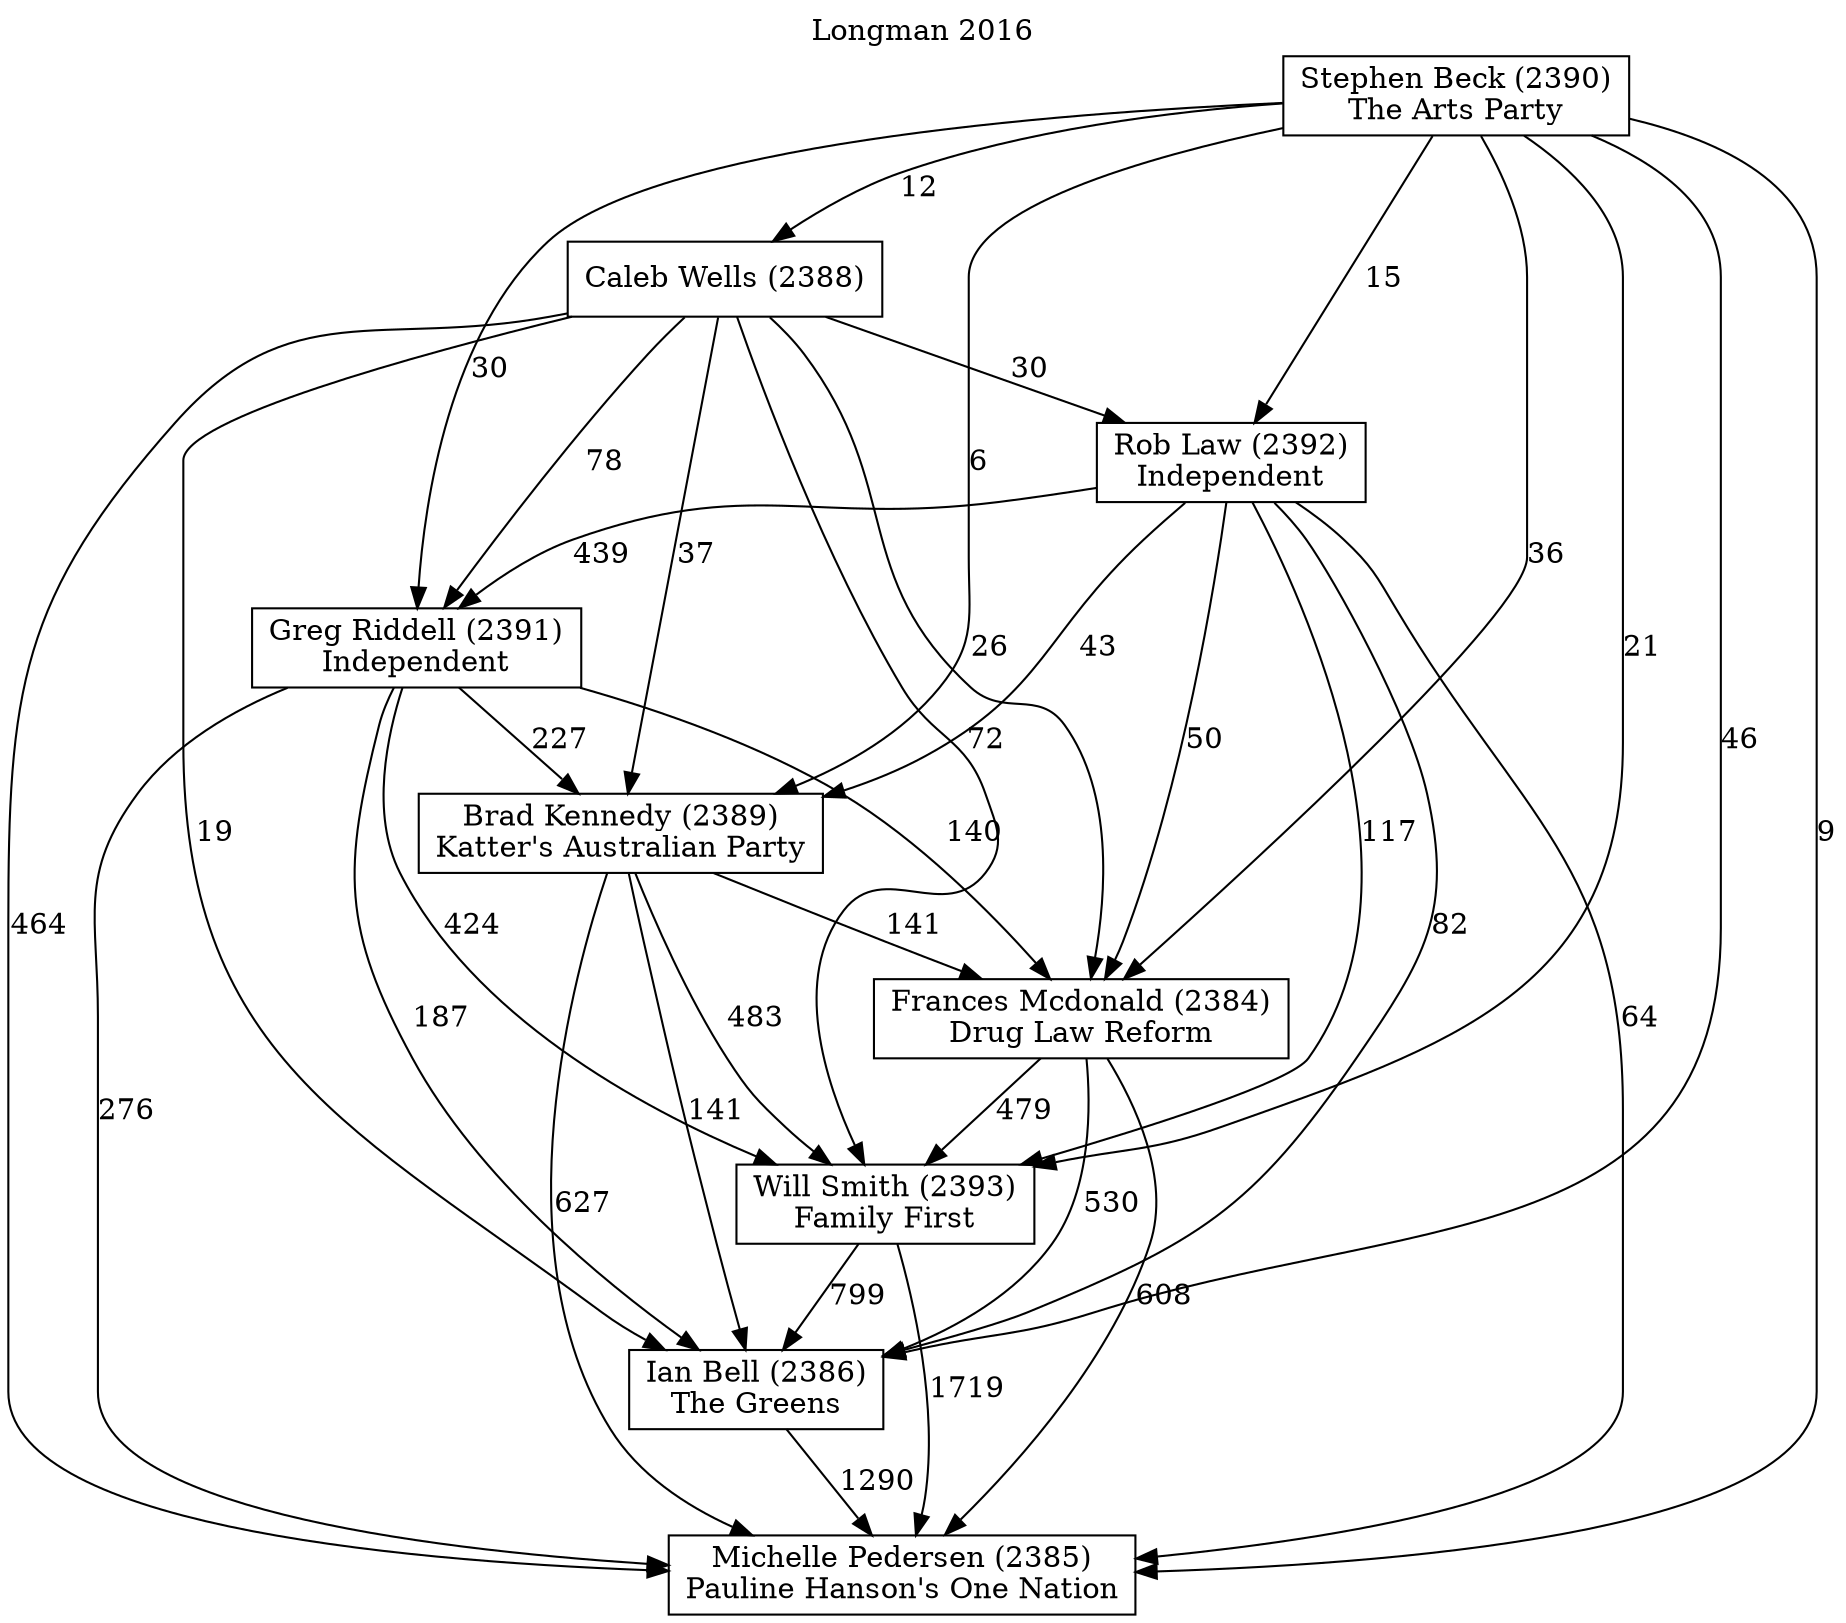 // House preference flow
digraph "Michelle Pedersen (2385)_Longman_2016" {
	graph [label="Longman 2016" labelloc=t mclimit=10]
	node [shape=box]
	"Michelle Pedersen (2385)" [label="Michelle Pedersen (2385)
Pauline Hanson's One Nation"]
	"Ian Bell (2386)" [label="Ian Bell (2386)
The Greens"]
	"Will Smith (2393)" [label="Will Smith (2393)
Family First"]
	"Frances Mcdonald (2384)" [label="Frances Mcdonald (2384)
Drug Law Reform"]
	"Brad Kennedy (2389)" [label="Brad Kennedy (2389)
Katter's Australian Party"]
	"Greg Riddell (2391)" [label="Greg Riddell (2391)
Independent"]
	"Rob Law (2392)" [label="Rob Law (2392)
Independent"]
	"Caleb Wells (2388)" [label="Caleb Wells (2388)
"]
	"Stephen Beck (2390)" [label="Stephen Beck (2390)
The Arts Party"]
	"Ian Bell (2386)" -> "Michelle Pedersen (2385)" [label=1290]
	"Will Smith (2393)" -> "Ian Bell (2386)" [label=799]
	"Frances Mcdonald (2384)" -> "Will Smith (2393)" [label=479]
	"Brad Kennedy (2389)" -> "Frances Mcdonald (2384)" [label=141]
	"Greg Riddell (2391)" -> "Brad Kennedy (2389)" [label=227]
	"Rob Law (2392)" -> "Greg Riddell (2391)" [label=439]
	"Caleb Wells (2388)" -> "Rob Law (2392)" [label=30]
	"Stephen Beck (2390)" -> "Caleb Wells (2388)" [label=12]
	"Will Smith (2393)" -> "Michelle Pedersen (2385)" [label=1719]
	"Frances Mcdonald (2384)" -> "Michelle Pedersen (2385)" [label=608]
	"Brad Kennedy (2389)" -> "Michelle Pedersen (2385)" [label=627]
	"Greg Riddell (2391)" -> "Michelle Pedersen (2385)" [label=276]
	"Rob Law (2392)" -> "Michelle Pedersen (2385)" [label=64]
	"Caleb Wells (2388)" -> "Michelle Pedersen (2385)" [label=464]
	"Stephen Beck (2390)" -> "Michelle Pedersen (2385)" [label=9]
	"Stephen Beck (2390)" -> "Rob Law (2392)" [label=15]
	"Caleb Wells (2388)" -> "Greg Riddell (2391)" [label=78]
	"Stephen Beck (2390)" -> "Greg Riddell (2391)" [label=30]
	"Rob Law (2392)" -> "Brad Kennedy (2389)" [label=43]
	"Caleb Wells (2388)" -> "Brad Kennedy (2389)" [label=37]
	"Stephen Beck (2390)" -> "Brad Kennedy (2389)" [label=6]
	"Greg Riddell (2391)" -> "Frances Mcdonald (2384)" [label=140]
	"Rob Law (2392)" -> "Frances Mcdonald (2384)" [label=50]
	"Caleb Wells (2388)" -> "Frances Mcdonald (2384)" [label=26]
	"Stephen Beck (2390)" -> "Frances Mcdonald (2384)" [label=36]
	"Brad Kennedy (2389)" -> "Will Smith (2393)" [label=483]
	"Greg Riddell (2391)" -> "Will Smith (2393)" [label=424]
	"Rob Law (2392)" -> "Will Smith (2393)" [label=117]
	"Caleb Wells (2388)" -> "Will Smith (2393)" [label=72]
	"Stephen Beck (2390)" -> "Will Smith (2393)" [label=21]
	"Frances Mcdonald (2384)" -> "Ian Bell (2386)" [label=530]
	"Brad Kennedy (2389)" -> "Ian Bell (2386)" [label=141]
	"Greg Riddell (2391)" -> "Ian Bell (2386)" [label=187]
	"Rob Law (2392)" -> "Ian Bell (2386)" [label=82]
	"Caleb Wells (2388)" -> "Ian Bell (2386)" [label=19]
	"Stephen Beck (2390)" -> "Ian Bell (2386)" [label=46]
}
